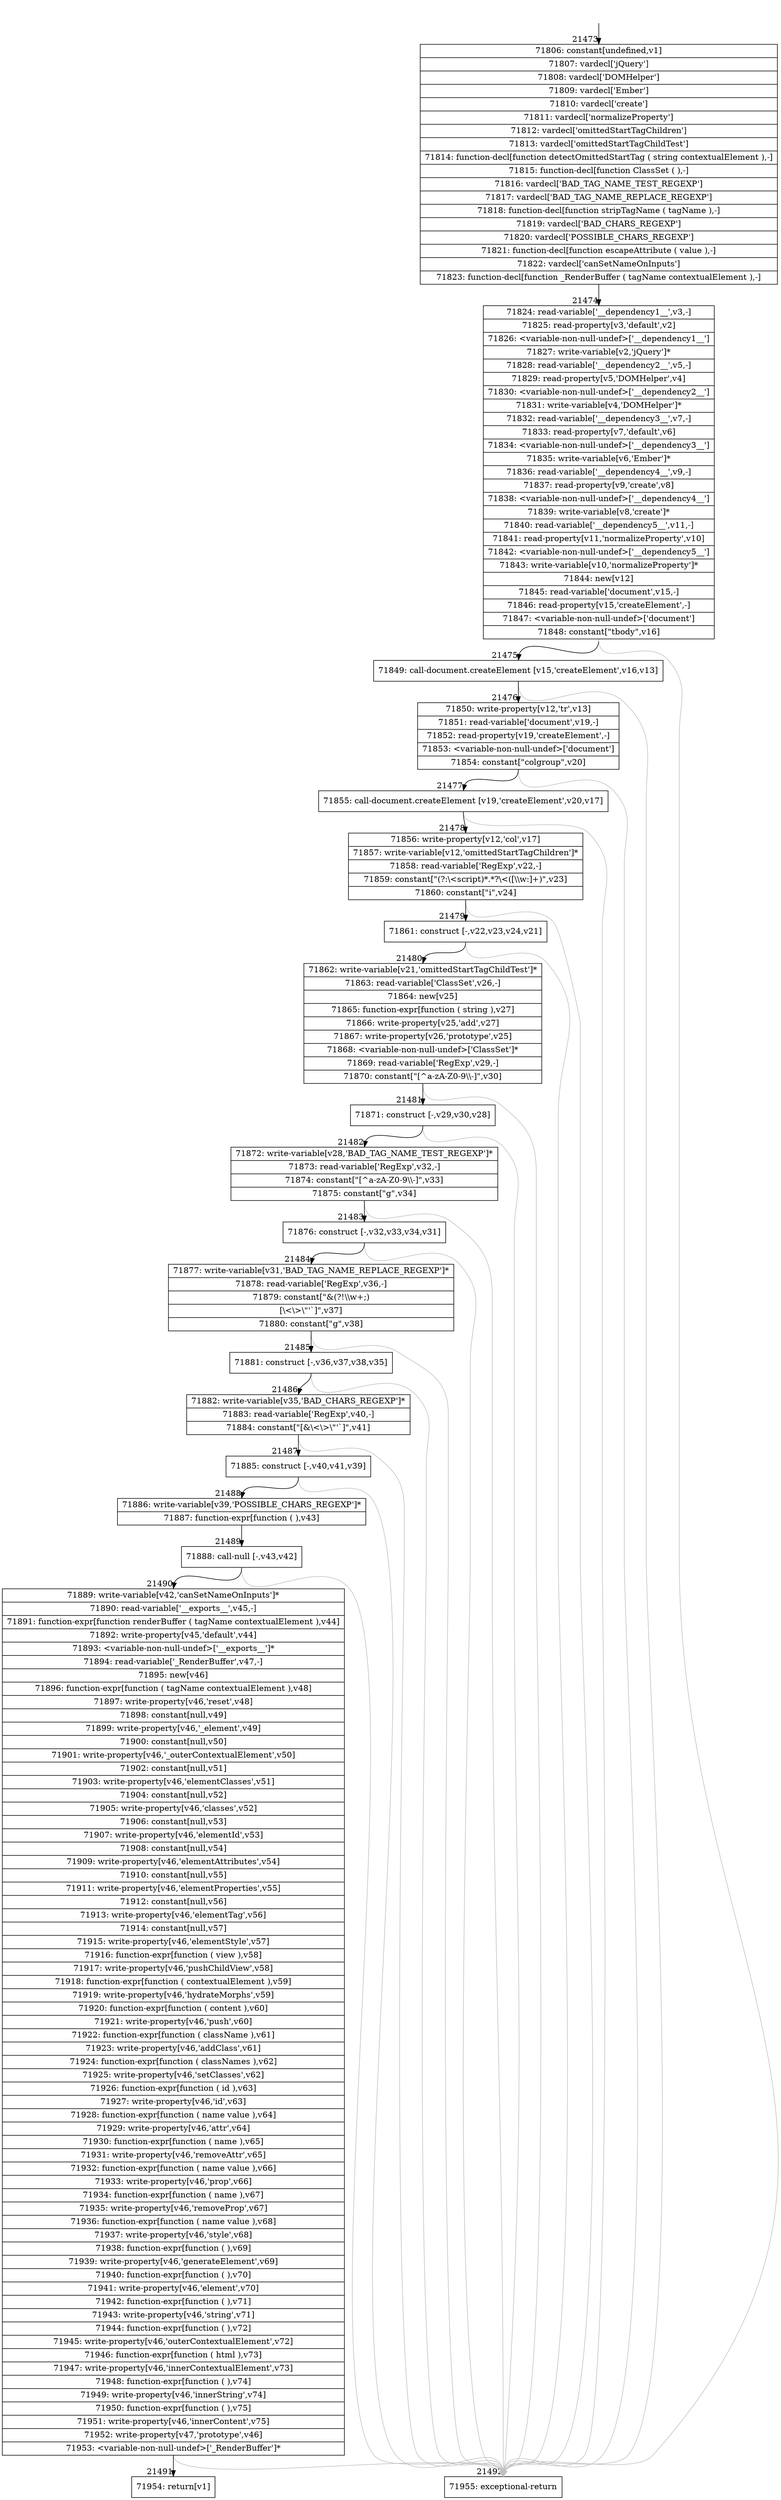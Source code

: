 digraph {
rankdir="TD"
BB_entry1847[shape=none,label=""];
BB_entry1847 -> BB21473 [tailport=s, headport=n, headlabel="    21473"]
BB21473 [shape=record label="{71806: constant[undefined,v1]|71807: vardecl['jQuery']|71808: vardecl['DOMHelper']|71809: vardecl['Ember']|71810: vardecl['create']|71811: vardecl['normalizeProperty']|71812: vardecl['omittedStartTagChildren']|71813: vardecl['omittedStartTagChildTest']|71814: function-decl[function detectOmittedStartTag ( string contextualElement ),-]|71815: function-decl[function ClassSet ( ),-]|71816: vardecl['BAD_TAG_NAME_TEST_REGEXP']|71817: vardecl['BAD_TAG_NAME_REPLACE_REGEXP']|71818: function-decl[function stripTagName ( tagName ),-]|71819: vardecl['BAD_CHARS_REGEXP']|71820: vardecl['POSSIBLE_CHARS_REGEXP']|71821: function-decl[function escapeAttribute ( value ),-]|71822: vardecl['canSetNameOnInputs']|71823: function-decl[function _RenderBuffer ( tagName contextualElement ),-]}" ] 
BB21473 -> BB21474 [tailport=s, headport=n, headlabel="      21474"]
BB21474 [shape=record label="{71824: read-variable['__dependency1__',v3,-]|71825: read-property[v3,'default',v2]|71826: \<variable-non-null-undef\>['__dependency1__']|71827: write-variable[v2,'jQuery']*|71828: read-variable['__dependency2__',v5,-]|71829: read-property[v5,'DOMHelper',v4]|71830: \<variable-non-null-undef\>['__dependency2__']|71831: write-variable[v4,'DOMHelper']*|71832: read-variable['__dependency3__',v7,-]|71833: read-property[v7,'default',v6]|71834: \<variable-non-null-undef\>['__dependency3__']|71835: write-variable[v6,'Ember']*|71836: read-variable['__dependency4__',v9,-]|71837: read-property[v9,'create',v8]|71838: \<variable-non-null-undef\>['__dependency4__']|71839: write-variable[v8,'create']*|71840: read-variable['__dependency5__',v11,-]|71841: read-property[v11,'normalizeProperty',v10]|71842: \<variable-non-null-undef\>['__dependency5__']|71843: write-variable[v10,'normalizeProperty']*|71844: new[v12]|71845: read-variable['document',v15,-]|71846: read-property[v15,'createElement',-]|71847: \<variable-non-null-undef\>['document']|71848: constant[\"tbody\",v16]}" ] 
BB21474 -> BB21475 [tailport=s, headport=n, headlabel="      21475"]
BB21474 -> BB21492 [tailport=s, headport=n, color=gray, headlabel="      21492"]
BB21475 [shape=record label="{71849: call-document.createElement [v15,'createElement',v16,v13]}" ] 
BB21475 -> BB21476 [tailport=s, headport=n, headlabel="      21476"]
BB21475 -> BB21492 [tailport=s, headport=n, color=gray]
BB21476 [shape=record label="{71850: write-property[v12,'tr',v13]|71851: read-variable['document',v19,-]|71852: read-property[v19,'createElement',-]|71853: \<variable-non-null-undef\>['document']|71854: constant[\"colgroup\",v20]}" ] 
BB21476 -> BB21477 [tailport=s, headport=n, headlabel="      21477"]
BB21476 -> BB21492 [tailport=s, headport=n, color=gray]
BB21477 [shape=record label="{71855: call-document.createElement [v19,'createElement',v20,v17]}" ] 
BB21477 -> BB21478 [tailport=s, headport=n, headlabel="      21478"]
BB21477 -> BB21492 [tailport=s, headport=n, color=gray]
BB21478 [shape=record label="{71856: write-property[v12,'col',v17]|71857: write-variable[v12,'omittedStartTagChildren']*|71858: read-variable['RegExp',v22,-]|71859: constant[\"(?:\\\<script)*.*?\\\<([\\\\w:]+)\",v23]|71860: constant[\"i\",v24]}" ] 
BB21478 -> BB21479 [tailport=s, headport=n, headlabel="      21479"]
BB21478 -> BB21492 [tailport=s, headport=n, color=gray]
BB21479 [shape=record label="{71861: construct [-,v22,v23,v24,v21]}" ] 
BB21479 -> BB21480 [tailport=s, headport=n, headlabel="      21480"]
BB21479 -> BB21492 [tailport=s, headport=n, color=gray]
BB21480 [shape=record label="{71862: write-variable[v21,'omittedStartTagChildTest']*|71863: read-variable['ClassSet',v26,-]|71864: new[v25]|71865: function-expr[function ( string ),v27]|71866: write-property[v25,'add',v27]|71867: write-property[v26,'prototype',v25]|71868: \<variable-non-null-undef\>['ClassSet']*|71869: read-variable['RegExp',v29,-]|71870: constant[\"[^a-zA-Z0-9\\\\-]\",v30]}" ] 
BB21480 -> BB21481 [tailport=s, headport=n, headlabel="      21481"]
BB21480 -> BB21492 [tailport=s, headport=n, color=gray]
BB21481 [shape=record label="{71871: construct [-,v29,v30,v28]}" ] 
BB21481 -> BB21482 [tailport=s, headport=n, headlabel="      21482"]
BB21481 -> BB21492 [tailport=s, headport=n, color=gray]
BB21482 [shape=record label="{71872: write-variable[v28,'BAD_TAG_NAME_TEST_REGEXP']*|71873: read-variable['RegExp',v32,-]|71874: constant[\"[^a-zA-Z0-9\\\\-]\",v33]|71875: constant[\"g\",v34]}" ] 
BB21482 -> BB21483 [tailport=s, headport=n, headlabel="      21483"]
BB21482 -> BB21492 [tailport=s, headport=n, color=gray]
BB21483 [shape=record label="{71876: construct [-,v32,v33,v34,v31]}" ] 
BB21483 -> BB21484 [tailport=s, headport=n, headlabel="      21484"]
BB21483 -> BB21492 [tailport=s, headport=n, color=gray]
BB21484 [shape=record label="{71877: write-variable[v31,'BAD_TAG_NAME_REPLACE_REGEXP']*|71878: read-variable['RegExp',v36,-]|71879: constant[\"&(?!\\\\w+;)|[\\\<\\\>\\\"'`]\",v37]|71880: constant[\"g\",v38]}" ] 
BB21484 -> BB21485 [tailport=s, headport=n, headlabel="      21485"]
BB21484 -> BB21492 [tailport=s, headport=n, color=gray]
BB21485 [shape=record label="{71881: construct [-,v36,v37,v38,v35]}" ] 
BB21485 -> BB21486 [tailport=s, headport=n, headlabel="      21486"]
BB21485 -> BB21492 [tailport=s, headport=n, color=gray]
BB21486 [shape=record label="{71882: write-variable[v35,'BAD_CHARS_REGEXP']*|71883: read-variable['RegExp',v40,-]|71884: constant[\"[&\\\<\\\>\\\"'`]\",v41]}" ] 
BB21486 -> BB21487 [tailport=s, headport=n, headlabel="      21487"]
BB21486 -> BB21492 [tailport=s, headport=n, color=gray]
BB21487 [shape=record label="{71885: construct [-,v40,v41,v39]}" ] 
BB21487 -> BB21488 [tailport=s, headport=n, headlabel="      21488"]
BB21487 -> BB21492 [tailport=s, headport=n, color=gray]
BB21488 [shape=record label="{71886: write-variable[v39,'POSSIBLE_CHARS_REGEXP']*|71887: function-expr[function ( ),v43]}" ] 
BB21488 -> BB21489 [tailport=s, headport=n, headlabel="      21489"]
BB21489 [shape=record label="{71888: call-null [-,v43,v42]}" ] 
BB21489 -> BB21490 [tailport=s, headport=n, headlabel="      21490"]
BB21489 -> BB21492 [tailport=s, headport=n, color=gray]
BB21490 [shape=record label="{71889: write-variable[v42,'canSetNameOnInputs']*|71890: read-variable['__exports__',v45,-]|71891: function-expr[function renderBuffer ( tagName contextualElement ),v44]|71892: write-property[v45,'default',v44]|71893: \<variable-non-null-undef\>['__exports__']*|71894: read-variable['_RenderBuffer',v47,-]|71895: new[v46]|71896: function-expr[function ( tagName contextualElement ),v48]|71897: write-property[v46,'reset',v48]|71898: constant[null,v49]|71899: write-property[v46,'_element',v49]|71900: constant[null,v50]|71901: write-property[v46,'_outerContextualElement',v50]|71902: constant[null,v51]|71903: write-property[v46,'elementClasses',v51]|71904: constant[null,v52]|71905: write-property[v46,'classes',v52]|71906: constant[null,v53]|71907: write-property[v46,'elementId',v53]|71908: constant[null,v54]|71909: write-property[v46,'elementAttributes',v54]|71910: constant[null,v55]|71911: write-property[v46,'elementProperties',v55]|71912: constant[null,v56]|71913: write-property[v46,'elementTag',v56]|71914: constant[null,v57]|71915: write-property[v46,'elementStyle',v57]|71916: function-expr[function ( view ),v58]|71917: write-property[v46,'pushChildView',v58]|71918: function-expr[function ( contextualElement ),v59]|71919: write-property[v46,'hydrateMorphs',v59]|71920: function-expr[function ( content ),v60]|71921: write-property[v46,'push',v60]|71922: function-expr[function ( className ),v61]|71923: write-property[v46,'addClass',v61]|71924: function-expr[function ( classNames ),v62]|71925: write-property[v46,'setClasses',v62]|71926: function-expr[function ( id ),v63]|71927: write-property[v46,'id',v63]|71928: function-expr[function ( name value ),v64]|71929: write-property[v46,'attr',v64]|71930: function-expr[function ( name ),v65]|71931: write-property[v46,'removeAttr',v65]|71932: function-expr[function ( name value ),v66]|71933: write-property[v46,'prop',v66]|71934: function-expr[function ( name ),v67]|71935: write-property[v46,'removeProp',v67]|71936: function-expr[function ( name value ),v68]|71937: write-property[v46,'style',v68]|71938: function-expr[function ( ),v69]|71939: write-property[v46,'generateElement',v69]|71940: function-expr[function ( ),v70]|71941: write-property[v46,'element',v70]|71942: function-expr[function ( ),v71]|71943: write-property[v46,'string',v71]|71944: function-expr[function ( ),v72]|71945: write-property[v46,'outerContextualElement',v72]|71946: function-expr[function ( html ),v73]|71947: write-property[v46,'innerContextualElement',v73]|71948: function-expr[function ( ),v74]|71949: write-property[v46,'innerString',v74]|71950: function-expr[function ( ),v75]|71951: write-property[v46,'innerContent',v75]|71952: write-property[v47,'prototype',v46]|71953: \<variable-non-null-undef\>['_RenderBuffer']*}" ] 
BB21490 -> BB21491 [tailport=s, headport=n, headlabel="      21491"]
BB21490 -> BB21492 [tailport=s, headport=n, color=gray]
BB21491 [shape=record label="{71954: return[v1]}" ] 
BB21492 [shape=record label="{71955: exceptional-return}" ] 
//#$~ 40299
}
